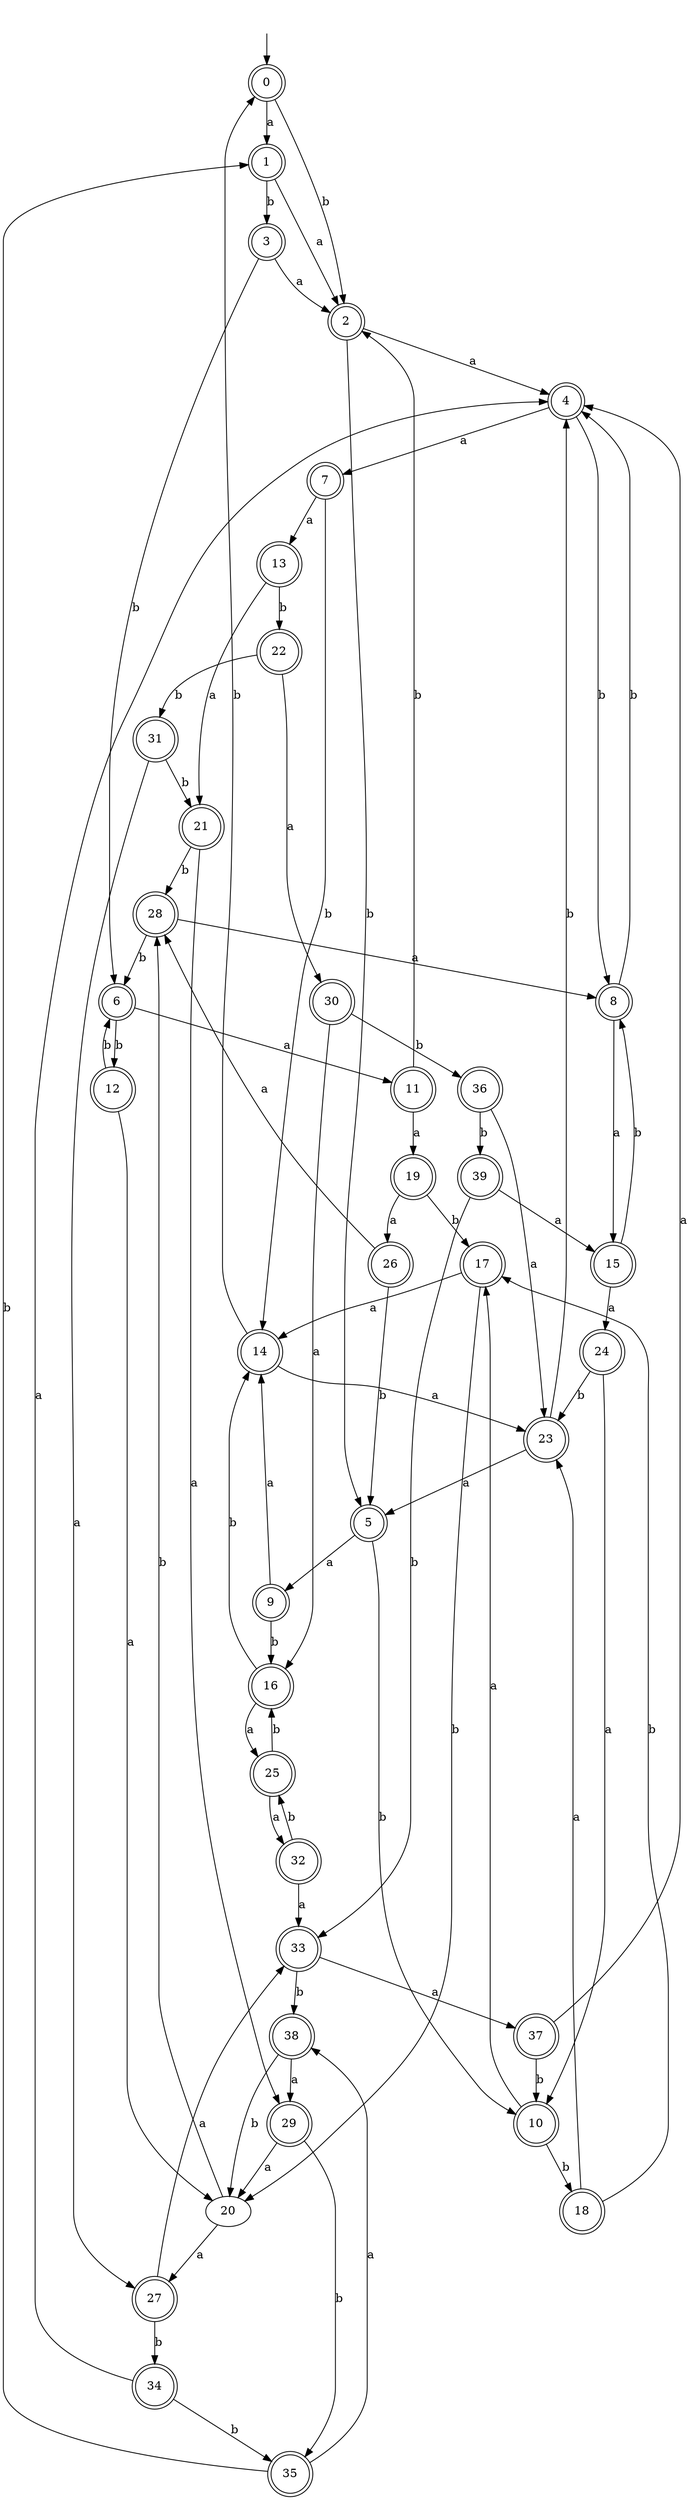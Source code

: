digraph RandomDFA {
  __start0 [label="", shape=none];
  __start0 -> 0 [label=""];
  0 [shape=circle] [shape=doublecircle]
  0 -> 1 [label="a"]
  0 -> 2 [label="b"]
  1 [shape=doublecircle]
  1 -> 2 [label="a"]
  1 -> 3 [label="b"]
  2 [shape=doublecircle]
  2 -> 4 [label="a"]
  2 -> 5 [label="b"]
  3 [shape=doublecircle]
  3 -> 2 [label="a"]
  3 -> 6 [label="b"]
  4 [shape=doublecircle]
  4 -> 7 [label="a"]
  4 -> 8 [label="b"]
  5 [shape=doublecircle]
  5 -> 9 [label="a"]
  5 -> 10 [label="b"]
  6 [shape=doublecircle]
  6 -> 11 [label="a"]
  6 -> 12 [label="b"]
  7 [shape=doublecircle]
  7 -> 13 [label="a"]
  7 -> 14 [label="b"]
  8 [shape=doublecircle]
  8 -> 15 [label="a"]
  8 -> 4 [label="b"]
  9 [shape=doublecircle]
  9 -> 14 [label="a"]
  9 -> 16 [label="b"]
  10 [shape=doublecircle]
  10 -> 17 [label="a"]
  10 -> 18 [label="b"]
  11 [shape=doublecircle]
  11 -> 19 [label="a"]
  11 -> 2 [label="b"]
  12 [shape=doublecircle]
  12 -> 20 [label="a"]
  12 -> 6 [label="b"]
  13 [shape=doublecircle]
  13 -> 21 [label="a"]
  13 -> 22 [label="b"]
  14 [shape=doublecircle]
  14 -> 23 [label="a"]
  14 -> 0 [label="b"]
  15 [shape=doublecircle]
  15 -> 24 [label="a"]
  15 -> 8 [label="b"]
  16 [shape=doublecircle]
  16 -> 25 [label="a"]
  16 -> 14 [label="b"]
  17 [shape=doublecircle]
  17 -> 14 [label="a"]
  17 -> 20 [label="b"]
  18 [shape=doublecircle]
  18 -> 23 [label="a"]
  18 -> 17 [label="b"]
  19 [shape=doublecircle]
  19 -> 26 [label="a"]
  19 -> 17 [label="b"]
  20
  20 -> 27 [label="a"]
  20 -> 28 [label="b"]
  21 [shape=doublecircle]
  21 -> 29 [label="a"]
  21 -> 28 [label="b"]
  22 [shape=doublecircle]
  22 -> 30 [label="a"]
  22 -> 31 [label="b"]
  23 [shape=doublecircle]
  23 -> 5 [label="a"]
  23 -> 4 [label="b"]
  24 [shape=doublecircle]
  24 -> 10 [label="a"]
  24 -> 23 [label="b"]
  25 [shape=doublecircle]
  25 -> 32 [label="a"]
  25 -> 16 [label="b"]
  26 [shape=doublecircle]
  26 -> 28 [label="a"]
  26 -> 5 [label="b"]
  27 [shape=doublecircle]
  27 -> 33 [label="a"]
  27 -> 34 [label="b"]
  28 [shape=doublecircle]
  28 -> 8 [label="a"]
  28 -> 6 [label="b"]
  29 [shape=doublecircle]
  29 -> 20 [label="a"]
  29 -> 35 [label="b"]
  30 [shape=doublecircle]
  30 -> 16 [label="a"]
  30 -> 36 [label="b"]
  31 [shape=doublecircle]
  31 -> 27 [label="a"]
  31 -> 21 [label="b"]
  32 [shape=doublecircle]
  32 -> 33 [label="a"]
  32 -> 25 [label="b"]
  33 [shape=doublecircle]
  33 -> 37 [label="a"]
  33 -> 38 [label="b"]
  34 [shape=doublecircle]
  34 -> 4 [label="a"]
  34 -> 35 [label="b"]
  35 [shape=doublecircle]
  35 -> 38 [label="a"]
  35 -> 1 [label="b"]
  36 [shape=doublecircle]
  36 -> 23 [label="a"]
  36 -> 39 [label="b"]
  37 [shape=doublecircle]
  37 -> 4 [label="a"]
  37 -> 10 [label="b"]
  38 [shape=doublecircle]
  38 -> 29 [label="a"]
  38 -> 20 [label="b"]
  39 [shape=doublecircle]
  39 -> 15 [label="a"]
  39 -> 33 [label="b"]
}
